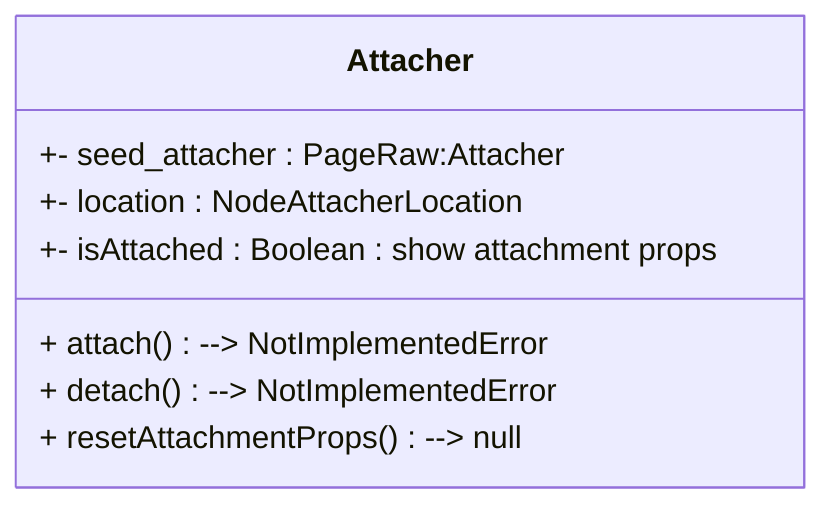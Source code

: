 classDiagram

class Attacher {
   +- seed_attacher : PageRaw:Attacher
   +- location : NodeAttacherLocation
   +- isAttached : Boolean : show attachment props


   + attach () --> NotImplementedError
   + detach () --> NotImplementedError

   + resetAttachmentProps () --> null
}